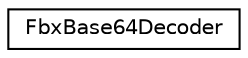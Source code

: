 digraph "クラス階層図"
{
  edge [fontname="Helvetica",fontsize="10",labelfontname="Helvetica",labelfontsize="10"];
  node [fontname="Helvetica",fontsize="10",shape=record];
  rankdir="LR";
  Node0 [label="FbxBase64Decoder",height=0.2,width=0.4,color="black", fillcolor="white", style="filled",URL="$class_fbx_base64_decoder.html"];
}
